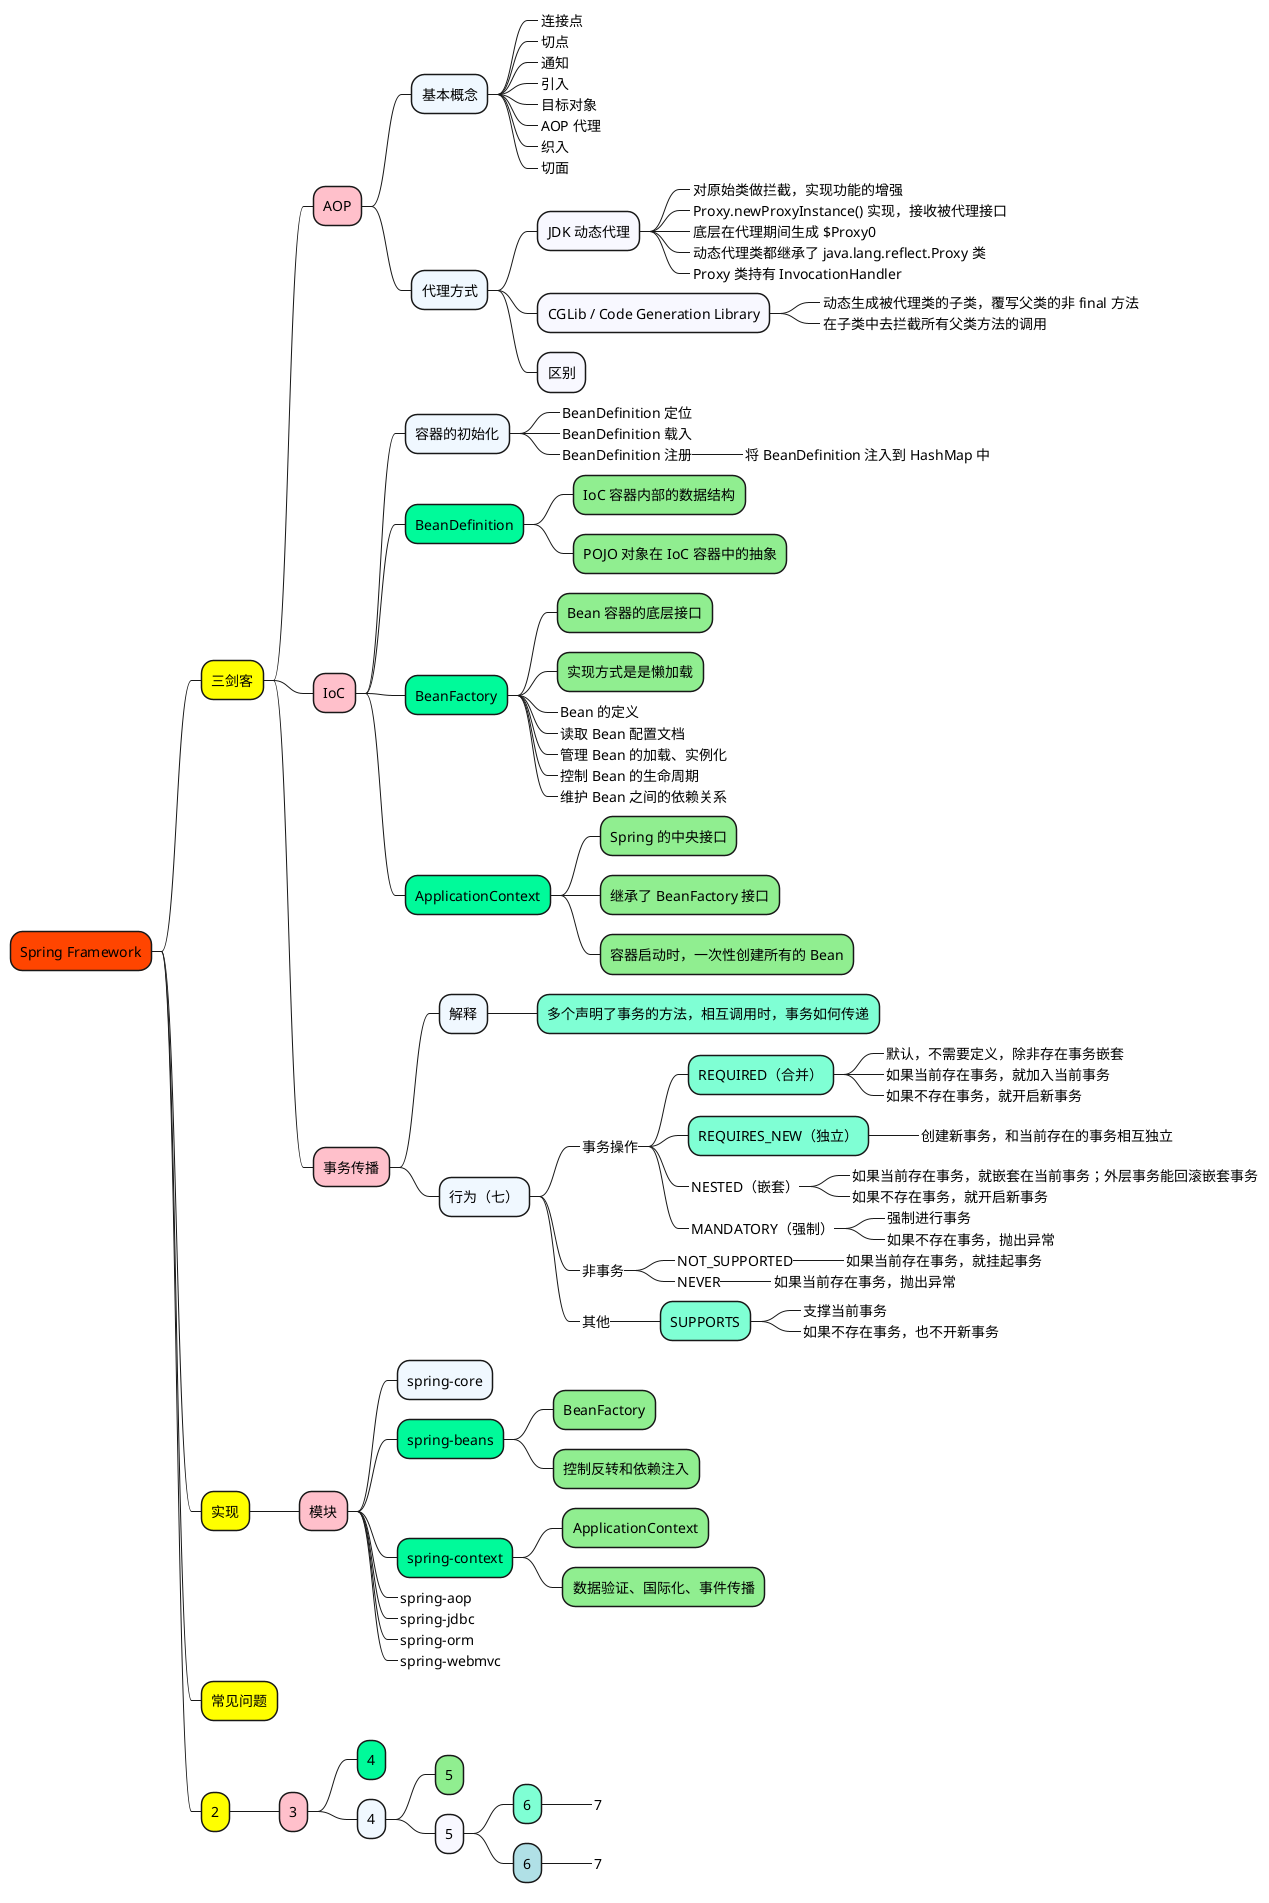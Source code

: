 @startmindmap

+[#OrangeRed] Spring Framework

++[#yellow] 三剑客

+++[#Pink] AOP

++++[#AliceBlue] 基本概念
+++++[#GhostWhite]_ 连接点
+++++[#GhostWhite]_ 切点
+++++[#GhostWhite]_ 通知
+++++[#GhostWhite]_ 引入
+++++[#GhostWhite]_ 目标对象
+++++[#GhostWhite]_ AOP 代理
+++++[#GhostWhite]_ 织入
+++++[#GhostWhite]_ 切面

++++[#AliceBlue] 代理方式

+++++[#GhostWhite] JDK 动态代理
++++++[#LightGreen]_ 对原始类做拦截，实现功能的增强
++++++[#LightGreen]_ Proxy.newProxyInstance() 实现，接收被代理接口
++++++[#LightGreen]_ 底层在代理期间生成 $Proxy0
++++++[#LightGreen]_ 动态代理类都继承了 java.lang.reflect.Proxy 类
++++++[#LightGreen]_ Proxy 类持有 InvocationHandler

+++++[#GhostWhite] CGLib / Code Generation Library
++++++[#LightGreen]_ 动态生成被代理类的子类，覆写父类的非 final 方法
++++++[#LightGreen]_ 在子类中去拦截所有父类方法的调用

+++++[#GhostWhite] 区别


+++[#Pink] IoC

++++[#AliceBlue] 容器的初始化
+++++[#GhostWhite]_ BeanDefinition 定位
+++++[#GhostWhite]_ BeanDefinition 载入
+++++[#GhostWhite]_ BeanDefinition 注册
++++++[#LightGreen]_ 将 BeanDefinition 注入到 HashMap 中

++++[#MediumSpringGreen] BeanDefinition
+++++[#LightGreen] IoC 容器内部的数据结构
+++++[#LightGreen] POJO 对象在 IoC 容器中的抽象

++++[#MediumSpringGreen] BeanFactory
+++++[#LightGreen] Bean 容器的底层接口
+++++[#LightGreen] 实现方式是是懒加载
+++++[#GhostWhite]_ Bean 的定义
+++++[#GhostWhite]_ 读取 Bean 配置文档
+++++[#GhostWhite]_ 管理 Bean 的加载、实例化
+++++[#GhostWhite]_ 控制 Bean 的生命周期
+++++[#GhostWhite]_ 维护 Bean 之间的依赖关系

++++[#MediumSpringGreen] ApplicationContext
+++++[#LightGreen] Spring 的中央接口
+++++[#LightGreen] 继承了 BeanFactory 接口
+++++[#LightGreen] 容器启动时，一次性创建所有的 Bean


+++[#Pink] 事务传播

++++[#AliceBlue] 解释
+++++[#Aquamarine] 多个声明了事务的方法，相互调用时，事务如何传递

++++[#AliceBlue] 行为（七）

+++++[#Aquamarine]_ 事务操作

++++++[#Aquamarine] REQUIRED（合并）
+++++++[#Aquamarine]_ 默认，不需要定义，除非存在事务嵌套
+++++++[#Aquamarine]_ 如果当前存在事务，就加入当前事务
+++++++[#Aquamarine]_ 如果不存在事务，就开启新事务

++++++[#Aquamarine] REQUIRES_NEW（独立）
+++++++[#Aquamarine]_ 创建新事务，和当前存在的事务相互独立

++++++[#Aquamarine]_ NESTED（嵌套）
+++++++[#Aquamarine]_ 如果当前存在事务，就嵌套在当前事务；外层事务能回滚嵌套事务
+++++++[#Aquamarine]_ 如果不存在事务，就开启新事务

++++++[#Aquamarine]_ MANDATORY（强制）
+++++++[#Aquamarine]_ 强制进行事务
+++++++[#Aquamarine]_ 如果不存在事务，抛出异常

+++++[#Aquamarine]_ 非事务

++++++[#Aquamarine]_ NOT_SUPPORTED
+++++++[#Aquamarine]_ 如果当前存在事务，就挂起事务

++++++[#Aquamarine]_ NEVER
+++++++[#Aquamarine]_ 如果当前存在事务，抛出异常

+++++[#Aquamarine]_ 其他

++++++[#Aquamarine] SUPPORTS
+++++++[#Aquamarine]_ 支撑当前事务
+++++++[#Aquamarine]_ 如果不存在事务，也不开新事务



++[#yellow] 实现

+++[#Pink] 模块
++++[#AliceBlue] spring-core
++++[#MediumSpringGreen] spring-beans
+++++[#LightGreen] BeanFactory
+++++[#LightGreen] 控制反转和依赖注入
++++[#MediumSpringGreen] spring-context
+++++[#LightGreen] ApplicationContext
+++++[#LightGreen] 数据验证、国际化、事件传播
++++[#AliceBlue]_ spring-aop
++++[#AliceBlue]_ spring-jdbc
++++[#AliceBlue]_ spring-orm
++++[#AliceBlue]_ spring-webmvc



++[#yellow] 常见问题



++[#yellow] 2

+++[#Pink] 3

++++[#MediumSpringGreen] 4
++++[#AliceBlue] 4
+++++[#LightGreen] 5
+++++[#GhostWhite] 5
++++++[#Aquamarine] 6
+++++++[#Aquamarine]_ 7
++++++[#PowderBlue] 6
+++++++[#PowderBlue]_ 7


@endmindmap